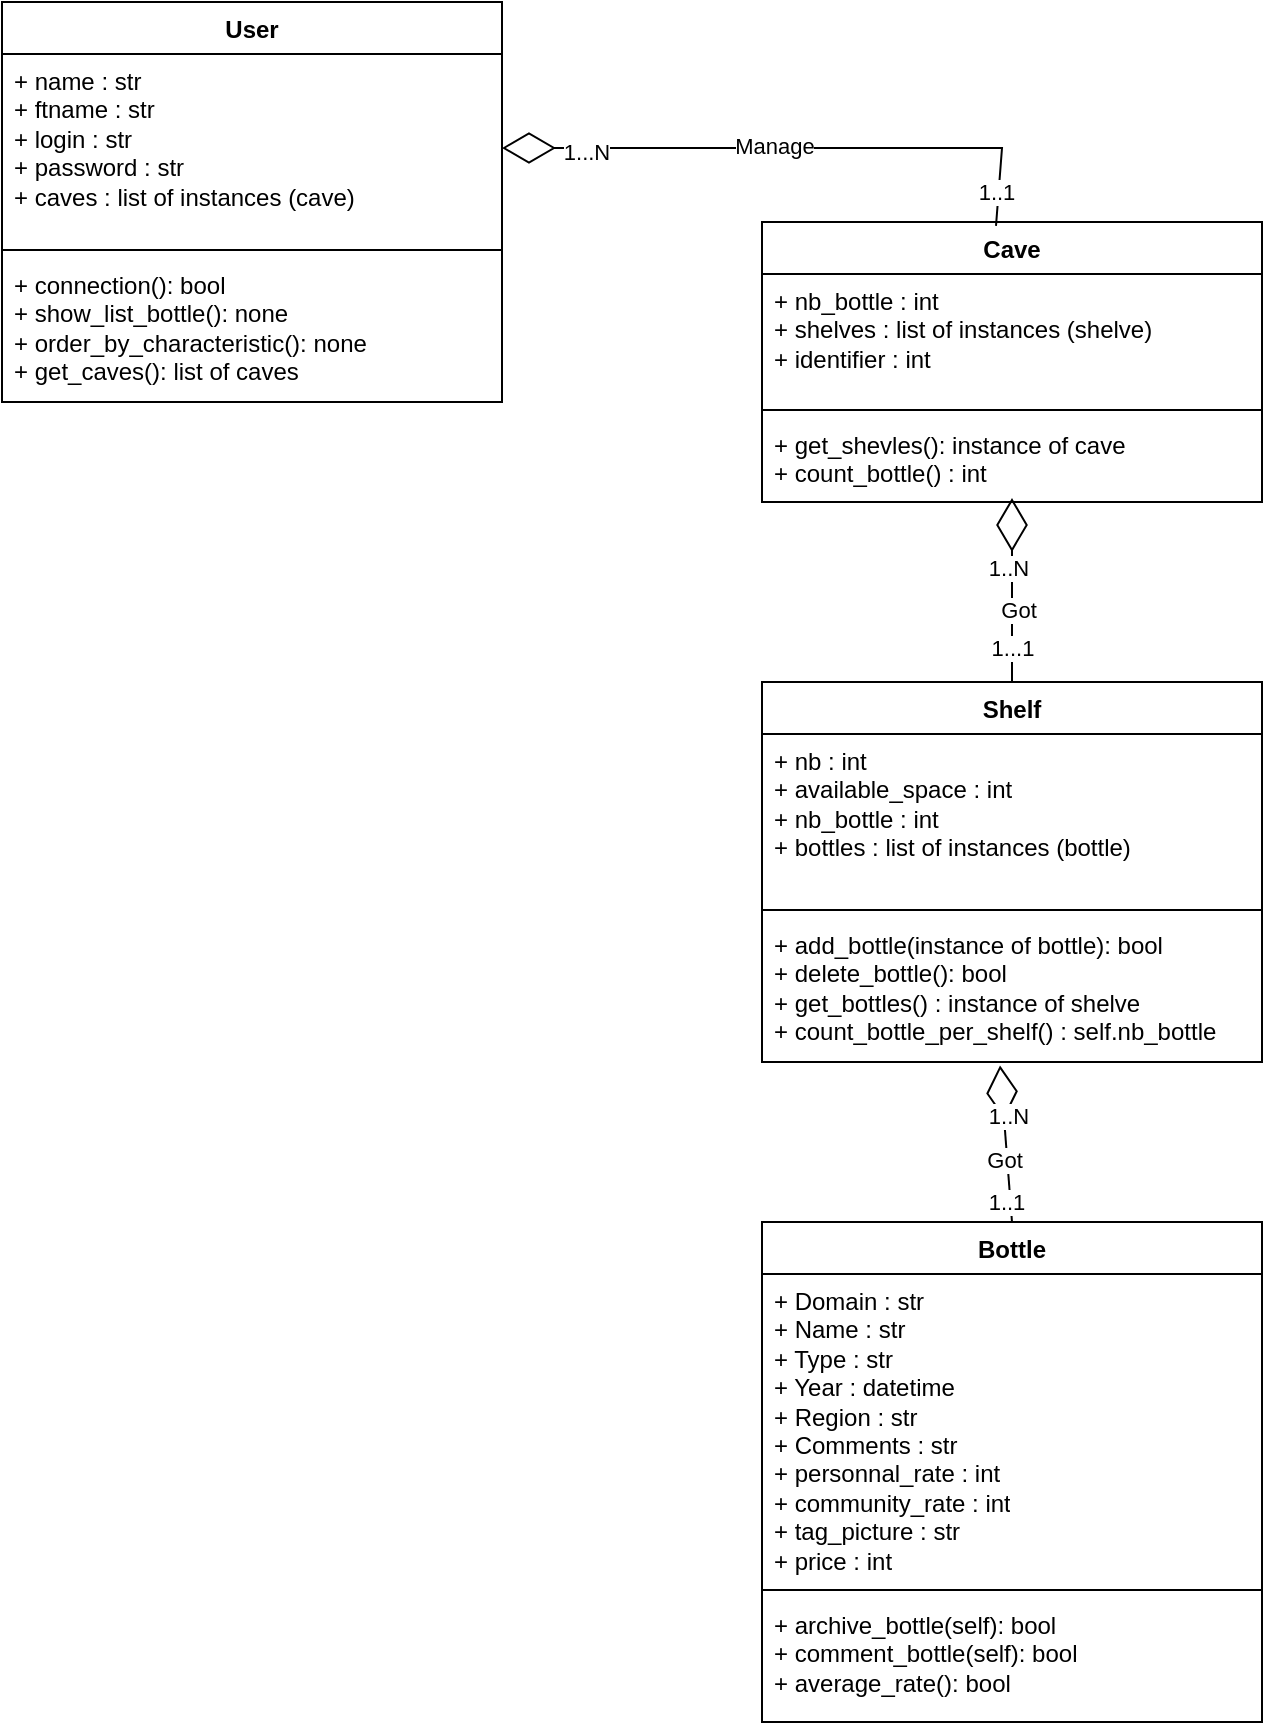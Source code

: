 <mxfile version="24.7.17">
  <diagram name="Page-1" id="Zz2itVemuUe67mq4gk68">
    <mxGraphModel dx="1424" dy="836" grid="1" gridSize="10" guides="1" tooltips="1" connect="1" arrows="1" fold="1" page="1" pageScale="1" pageWidth="850" pageHeight="1100" math="0" shadow="0">
      <root>
        <mxCell id="0" />
        <mxCell id="1" parent="0" />
        <mxCell id="fdiEr3RIKCSk1IM0LBlt-1" value="User" style="swimlane;fontStyle=1;align=center;verticalAlign=top;childLayout=stackLayout;horizontal=1;startSize=26;horizontalStack=0;resizeParent=1;resizeParentMax=0;resizeLast=0;collapsible=1;marginBottom=0;whiteSpace=wrap;html=1;" vertex="1" parent="1">
          <mxGeometry x="110" y="60" width="250" height="200" as="geometry" />
        </mxCell>
        <mxCell id="fdiEr3RIKCSk1IM0LBlt-2" value="+ name : str&lt;div&gt;+ ftname : str&lt;/div&gt;&lt;div&gt;+ login : str&lt;/div&gt;&lt;div&gt;+ password : str&lt;br&gt;&lt;div&gt;&lt;div&gt;+ caves : list of instances (cave)&amp;nbsp;&lt;/div&gt;&lt;/div&gt;&lt;/div&gt;" style="text;strokeColor=none;fillColor=none;align=left;verticalAlign=top;spacingLeft=4;spacingRight=4;overflow=hidden;rotatable=0;points=[[0,0.5],[1,0.5]];portConstraint=eastwest;whiteSpace=wrap;html=1;" vertex="1" parent="fdiEr3RIKCSk1IM0LBlt-1">
          <mxGeometry y="26" width="250" height="94" as="geometry" />
        </mxCell>
        <mxCell id="fdiEr3RIKCSk1IM0LBlt-3" value="" style="line;strokeWidth=1;fillColor=none;align=left;verticalAlign=middle;spacingTop=-1;spacingLeft=3;spacingRight=3;rotatable=0;labelPosition=right;points=[];portConstraint=eastwest;strokeColor=inherit;" vertex="1" parent="fdiEr3RIKCSk1IM0LBlt-1">
          <mxGeometry y="120" width="250" height="8" as="geometry" />
        </mxCell>
        <mxCell id="fdiEr3RIKCSk1IM0LBlt-4" value="+ connection(): bool&amp;nbsp;&lt;div&gt;+ show_list_bottle(): none&lt;/div&gt;&lt;div&gt;+ order_by_characteristic(): none&lt;/div&gt;&lt;div&gt;+ get_caves(): list of caves&lt;/div&gt;" style="text;strokeColor=none;fillColor=none;align=left;verticalAlign=top;spacingLeft=4;spacingRight=4;overflow=hidden;rotatable=0;points=[[0,0.5],[1,0.5]];portConstraint=eastwest;whiteSpace=wrap;html=1;" vertex="1" parent="fdiEr3RIKCSk1IM0LBlt-1">
          <mxGeometry y="128" width="250" height="72" as="geometry" />
        </mxCell>
        <mxCell id="fdiEr3RIKCSk1IM0LBlt-5" value="Cave" style="swimlane;fontStyle=1;align=center;verticalAlign=top;childLayout=stackLayout;horizontal=1;startSize=26;horizontalStack=0;resizeParent=1;resizeParentMax=0;resizeLast=0;collapsible=1;marginBottom=0;whiteSpace=wrap;html=1;" vertex="1" parent="1">
          <mxGeometry x="490" y="170" width="250" height="140" as="geometry" />
        </mxCell>
        <mxCell id="fdiEr3RIKCSk1IM0LBlt-6" value="+ nb_bottle : int&lt;div&gt;+ shelves : list of instances (shelve)&lt;br&gt;+ identifier : int&lt;/div&gt;" style="text;strokeColor=none;fillColor=none;align=left;verticalAlign=top;spacingLeft=4;spacingRight=4;overflow=hidden;rotatable=0;points=[[0,0.5],[1,0.5]];portConstraint=eastwest;whiteSpace=wrap;html=1;" vertex="1" parent="fdiEr3RIKCSk1IM0LBlt-5">
          <mxGeometry y="26" width="250" height="64" as="geometry" />
        </mxCell>
        <mxCell id="fdiEr3RIKCSk1IM0LBlt-7" value="" style="line;strokeWidth=1;fillColor=none;align=left;verticalAlign=middle;spacingTop=-1;spacingLeft=3;spacingRight=3;rotatable=0;labelPosition=right;points=[];portConstraint=eastwest;strokeColor=inherit;" vertex="1" parent="fdiEr3RIKCSk1IM0LBlt-5">
          <mxGeometry y="90" width="250" height="8" as="geometry" />
        </mxCell>
        <mxCell id="fdiEr3RIKCSk1IM0LBlt-8" value="&lt;div&gt;+ get_shevles(): instance of cave&lt;br&gt;+ count_bottle() : int&lt;/div&gt;" style="text;strokeColor=none;fillColor=none;align=left;verticalAlign=top;spacingLeft=4;spacingRight=4;overflow=hidden;rotatable=0;points=[[0,0.5],[1,0.5]];portConstraint=eastwest;whiteSpace=wrap;html=1;" vertex="1" parent="fdiEr3RIKCSk1IM0LBlt-5">
          <mxGeometry y="98" width="250" height="42" as="geometry" />
        </mxCell>
        <mxCell id="fdiEr3RIKCSk1IM0LBlt-9" value="Bottle" style="swimlane;fontStyle=1;align=center;verticalAlign=top;childLayout=stackLayout;horizontal=1;startSize=26;horizontalStack=0;resizeParent=1;resizeParentMax=0;resizeLast=0;collapsible=1;marginBottom=0;whiteSpace=wrap;html=1;" vertex="1" parent="1">
          <mxGeometry x="490" y="670" width="250" height="250" as="geometry" />
        </mxCell>
        <mxCell id="fdiEr3RIKCSk1IM0LBlt-10" value="+ Domain : str&lt;div&gt;+ Name : str&lt;/div&gt;&lt;div&gt;+ Type : str&lt;/div&gt;&lt;div&gt;+ Year : datetime&lt;/div&gt;&lt;div&gt;+ Region : str&lt;/div&gt;&lt;div&gt;+ Comments : str&lt;/div&gt;&lt;div&gt;+ personnal_rate : int&lt;/div&gt;&lt;div&gt;+ community_rate : int&lt;/div&gt;&lt;div&gt;+ tag_picture : str&lt;/div&gt;&lt;div&gt;+ price : int&lt;/div&gt;" style="text;strokeColor=none;fillColor=none;align=left;verticalAlign=top;spacingLeft=4;spacingRight=4;overflow=hidden;rotatable=0;points=[[0,0.5],[1,0.5]];portConstraint=eastwest;whiteSpace=wrap;html=1;" vertex="1" parent="fdiEr3RIKCSk1IM0LBlt-9">
          <mxGeometry y="26" width="250" height="154" as="geometry" />
        </mxCell>
        <mxCell id="fdiEr3RIKCSk1IM0LBlt-11" value="" style="line;strokeWidth=1;fillColor=none;align=left;verticalAlign=middle;spacingTop=-1;spacingLeft=3;spacingRight=3;rotatable=0;labelPosition=right;points=[];portConstraint=eastwest;strokeColor=inherit;" vertex="1" parent="fdiEr3RIKCSk1IM0LBlt-9">
          <mxGeometry y="180" width="250" height="8" as="geometry" />
        </mxCell>
        <mxCell id="fdiEr3RIKCSk1IM0LBlt-12" value="+ archive_bottle(self): bool&lt;div&gt;+ comment_bottle(self): bool&lt;/div&gt;&lt;div&gt;+ average_rate(): bool&lt;/div&gt;" style="text;strokeColor=none;fillColor=none;align=left;verticalAlign=top;spacingLeft=4;spacingRight=4;overflow=hidden;rotatable=0;points=[[0,0.5],[1,0.5]];portConstraint=eastwest;whiteSpace=wrap;html=1;" vertex="1" parent="fdiEr3RIKCSk1IM0LBlt-9">
          <mxGeometry y="188" width="250" height="62" as="geometry" />
        </mxCell>
        <mxCell id="fdiEr3RIKCSk1IM0LBlt-14" value="Shelf&lt;div&gt;&lt;br&gt;&lt;/div&gt;" style="swimlane;fontStyle=1;align=center;verticalAlign=top;childLayout=stackLayout;horizontal=1;startSize=26;horizontalStack=0;resizeParent=1;resizeParentMax=0;resizeLast=0;collapsible=1;marginBottom=0;whiteSpace=wrap;html=1;" vertex="1" parent="1">
          <mxGeometry x="490" y="400" width="250" height="190" as="geometry" />
        </mxCell>
        <mxCell id="fdiEr3RIKCSk1IM0LBlt-15" value="+ nb : int&lt;div&gt;+ available_space : int&lt;/div&gt;&lt;div&gt;+ nb_bottle : int&lt;/div&gt;&lt;div&gt;+ bottles : list of instances (bottle)&lt;/div&gt;" style="text;strokeColor=none;fillColor=none;align=left;verticalAlign=top;spacingLeft=4;spacingRight=4;overflow=hidden;rotatable=0;points=[[0,0.5],[1,0.5]];portConstraint=eastwest;whiteSpace=wrap;html=1;" vertex="1" parent="fdiEr3RIKCSk1IM0LBlt-14">
          <mxGeometry y="26" width="250" height="84" as="geometry" />
        </mxCell>
        <mxCell id="fdiEr3RIKCSk1IM0LBlt-16" value="" style="line;strokeWidth=1;fillColor=none;align=left;verticalAlign=middle;spacingTop=-1;spacingLeft=3;spacingRight=3;rotatable=0;labelPosition=right;points=[];portConstraint=eastwest;strokeColor=inherit;" vertex="1" parent="fdiEr3RIKCSk1IM0LBlt-14">
          <mxGeometry y="110" width="250" height="8" as="geometry" />
        </mxCell>
        <mxCell id="fdiEr3RIKCSk1IM0LBlt-17" value="+ add_bottle(instance of bottle): bool&lt;div&gt;+ delete_bottle(): bool&lt;/div&gt;&lt;div&gt;+ get_bottles() : instance of shelve&lt;/div&gt;&lt;div&gt;+ count_bottle&lt;span style=&quot;background-color: initial;&quot;&gt;_per_shelf&lt;/span&gt;&lt;span style=&quot;background-color: initial;&quot;&gt;() : self.nb_bottle&lt;/span&gt;&lt;/div&gt;" style="text;strokeColor=none;fillColor=none;align=left;verticalAlign=top;spacingLeft=4;spacingRight=4;overflow=hidden;rotatable=0;points=[[0,0.5],[1,0.5]];portConstraint=eastwest;whiteSpace=wrap;html=1;" vertex="1" parent="fdiEr3RIKCSk1IM0LBlt-14">
          <mxGeometry y="118" width="250" height="72" as="geometry" />
        </mxCell>
        <mxCell id="fdiEr3RIKCSk1IM0LBlt-22" value="" style="endArrow=diamondThin;endFill=0;endSize=24;html=1;rounded=0;exitX=0.5;exitY=0;exitDx=0;exitDy=0;entryX=0.476;entryY=1.024;entryDx=0;entryDy=0;entryPerimeter=0;" edge="1" parent="1" source="fdiEr3RIKCSk1IM0LBlt-9" target="fdiEr3RIKCSk1IM0LBlt-17">
          <mxGeometry width="160" relative="1" as="geometry">
            <mxPoint x="300" y="450" as="sourcePoint" />
            <mxPoint x="460" y="450" as="targetPoint" />
          </mxGeometry>
        </mxCell>
        <mxCell id="fdiEr3RIKCSk1IM0LBlt-27" value="Got" style="edgeLabel;html=1;align=center;verticalAlign=middle;resizable=0;points=[];" vertex="1" connectable="0" parent="fdiEr3RIKCSk1IM0LBlt-22">
          <mxGeometry x="-0.446" y="3" relative="1" as="geometry">
            <mxPoint y="-10" as="offset" />
          </mxGeometry>
        </mxCell>
        <mxCell id="fdiEr3RIKCSk1IM0LBlt-32" value="1..N" style="edgeLabel;html=1;align=center;verticalAlign=middle;resizable=0;points=[];" vertex="1" connectable="0" parent="fdiEr3RIKCSk1IM0LBlt-22">
          <mxGeometry x="0.122" y="-1" relative="1" as="geometry">
            <mxPoint y="-9" as="offset" />
          </mxGeometry>
        </mxCell>
        <mxCell id="fdiEr3RIKCSk1IM0LBlt-33" value="1..1" style="edgeLabel;html=1;align=center;verticalAlign=middle;resizable=0;points=[];" vertex="1" connectable="0" parent="fdiEr3RIKCSk1IM0LBlt-22">
          <mxGeometry x="-0.744" y="2" relative="1" as="geometry">
            <mxPoint as="offset" />
          </mxGeometry>
        </mxCell>
        <mxCell id="fdiEr3RIKCSk1IM0LBlt-23" value="" style="endArrow=diamondThin;endFill=0;endSize=24;html=1;rounded=0;exitX=0.5;exitY=0;exitDx=0;exitDy=0;entryX=0.5;entryY=0.952;entryDx=0;entryDy=0;entryPerimeter=0;" edge="1" parent="1" source="fdiEr3RIKCSk1IM0LBlt-14" target="fdiEr3RIKCSk1IM0LBlt-8">
          <mxGeometry width="160" relative="1" as="geometry">
            <mxPoint x="625" y="620" as="sourcePoint" />
            <mxPoint x="619" y="561" as="targetPoint" />
          </mxGeometry>
        </mxCell>
        <mxCell id="fdiEr3RIKCSk1IM0LBlt-26" value="Got" style="edgeLabel;html=1;align=center;verticalAlign=middle;resizable=0;points=[];" vertex="1" connectable="0" parent="fdiEr3RIKCSk1IM0LBlt-23">
          <mxGeometry x="-0.22" y="-3" relative="1" as="geometry">
            <mxPoint as="offset" />
          </mxGeometry>
        </mxCell>
        <mxCell id="fdiEr3RIKCSk1IM0LBlt-30" value="1..N" style="edgeLabel;html=1;align=center;verticalAlign=middle;resizable=0;points=[];" vertex="1" connectable="0" parent="fdiEr3RIKCSk1IM0LBlt-23">
          <mxGeometry x="0.244" y="2" relative="1" as="geometry">
            <mxPoint as="offset" />
          </mxGeometry>
        </mxCell>
        <mxCell id="fdiEr3RIKCSk1IM0LBlt-31" value="1...1" style="edgeLabel;html=1;align=center;verticalAlign=middle;resizable=0;points=[];" vertex="1" connectable="0" parent="fdiEr3RIKCSk1IM0LBlt-23">
          <mxGeometry x="-0.634" relative="1" as="geometry">
            <mxPoint as="offset" />
          </mxGeometry>
        </mxCell>
        <mxCell id="fdiEr3RIKCSk1IM0LBlt-24" value="" style="endArrow=diamondThin;endFill=0;endSize=24;html=1;rounded=0;exitX=0.468;exitY=0.014;exitDx=0;exitDy=0;entryX=1;entryY=0.5;entryDx=0;entryDy=0;exitPerimeter=0;" edge="1" parent="1" source="fdiEr3RIKCSk1IM0LBlt-5" target="fdiEr3RIKCSk1IM0LBlt-2">
          <mxGeometry width="160" relative="1" as="geometry">
            <mxPoint x="635" y="630" as="sourcePoint" />
            <mxPoint x="629" y="571" as="targetPoint" />
            <Array as="points">
              <mxPoint x="610" y="133" />
            </Array>
          </mxGeometry>
        </mxCell>
        <mxCell id="fdiEr3RIKCSk1IM0LBlt-25" value="Manage" style="edgeLabel;html=1;align=center;verticalAlign=middle;resizable=0;points=[];" vertex="1" connectable="0" parent="fdiEr3RIKCSk1IM0LBlt-24">
          <mxGeometry x="0.059" y="-1" relative="1" as="geometry">
            <mxPoint as="offset" />
          </mxGeometry>
        </mxCell>
        <mxCell id="fdiEr3RIKCSk1IM0LBlt-28" value="1...N" style="edgeLabel;html=1;align=center;verticalAlign=middle;resizable=0;points=[];" vertex="1" connectable="0" parent="fdiEr3RIKCSk1IM0LBlt-24">
          <mxGeometry x="0.709" y="2" relative="1" as="geometry">
            <mxPoint as="offset" />
          </mxGeometry>
        </mxCell>
        <mxCell id="fdiEr3RIKCSk1IM0LBlt-29" value="1..1" style="edgeLabel;html=1;align=center;verticalAlign=middle;resizable=0;points=[];" vertex="1" connectable="0" parent="fdiEr3RIKCSk1IM0LBlt-24">
          <mxGeometry x="-0.883" y="2" relative="1" as="geometry">
            <mxPoint as="offset" />
          </mxGeometry>
        </mxCell>
      </root>
    </mxGraphModel>
  </diagram>
</mxfile>
